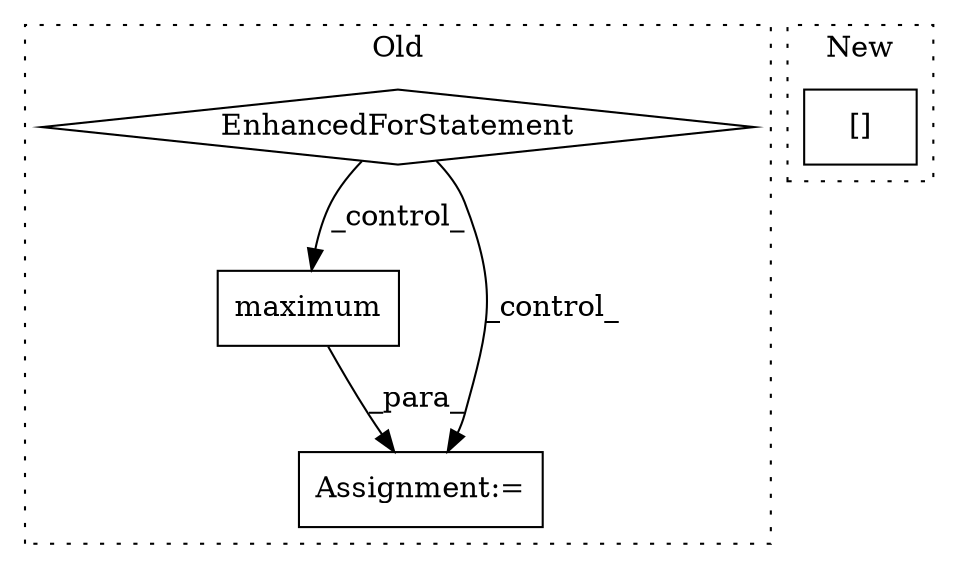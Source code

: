 digraph G {
subgraph cluster0 {
1 [label="maximum" a="32" s="1935" l="9" shape="box"];
3 [label="Assignment:=" a="7" s="1974" l="1" shape="box"];
4 [label="EnhancedForStatement" a="70" s="1771,1842" l="53,2" shape="diamond"];
label = "Old";
style="dotted";
}
subgraph cluster1 {
2 [label="[]" a="2" s="1102,1133" l="30,1" shape="box"];
label = "New";
style="dotted";
}
1 -> 3 [label="_para_"];
4 -> 1 [label="_control_"];
4 -> 3 [label="_control_"];
}
